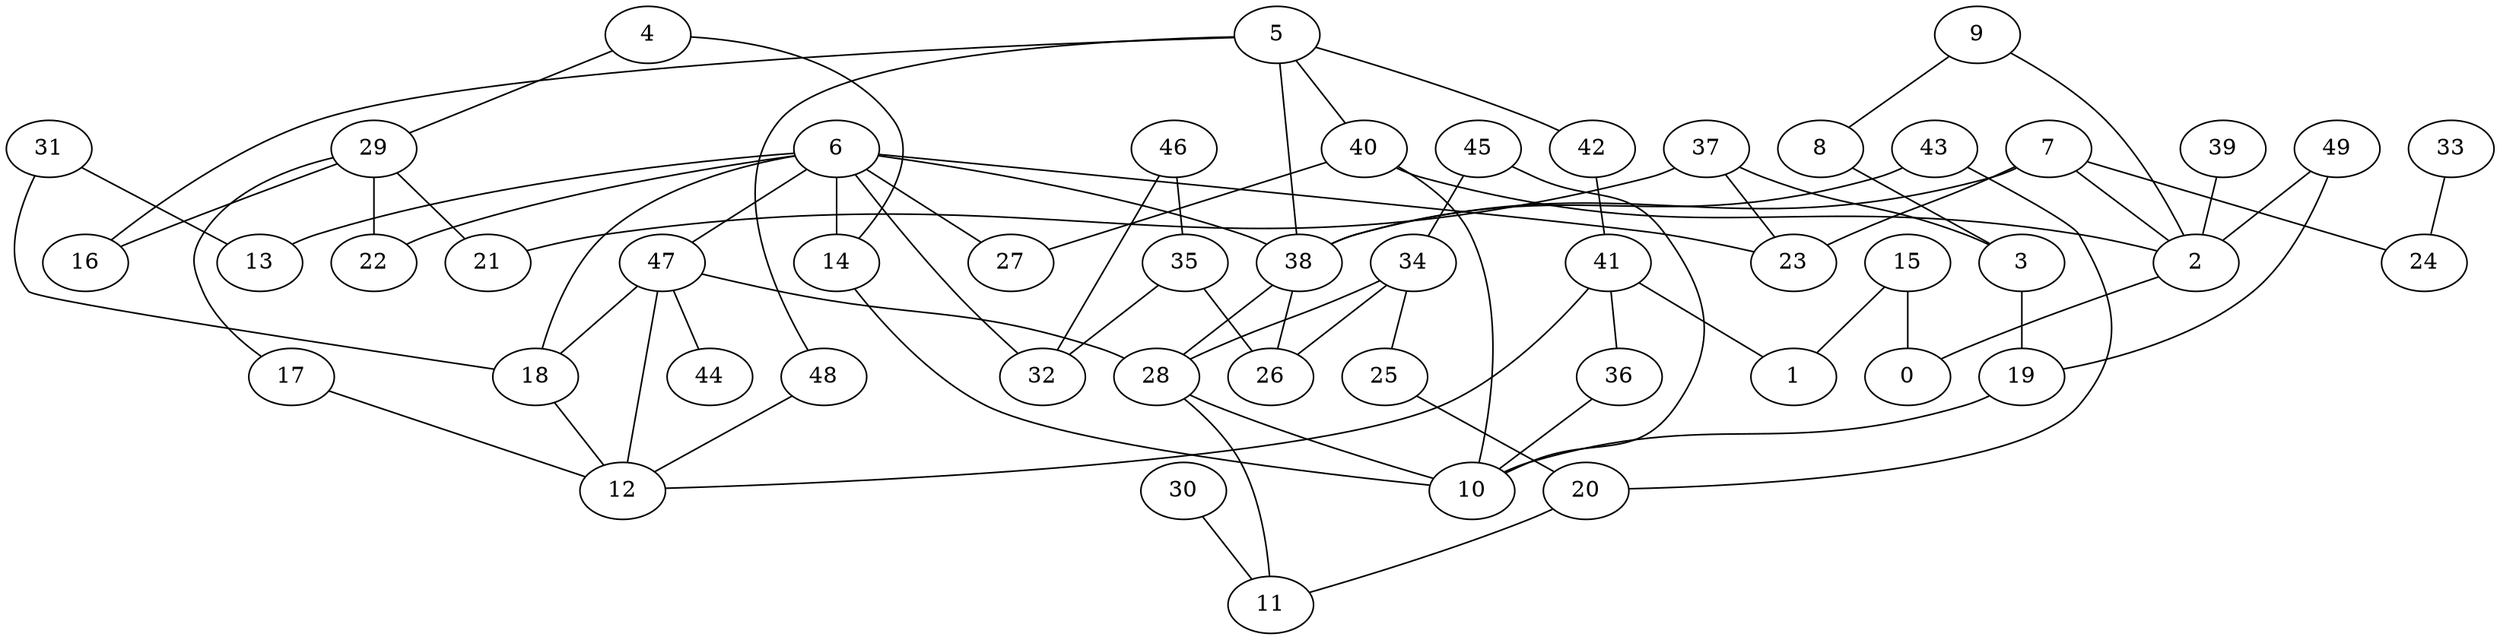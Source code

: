 digraph GG_graph {

subgraph G_graph {
edge [color = black]
"31" -> "13" [dir = none]
"4" -> "29" [dir = none]
"33" -> "24" [dir = none]
"29" -> "17" [dir = none]
"15" -> "1" [dir = none]
"15" -> "0" [dir = none]
"43" -> "38" [dir = none]
"25" -> "20" [dir = none]
"2" -> "0" [dir = none]
"37" -> "3" [dir = none]
"37" -> "21" [dir = none]
"37" -> "23" [dir = none]
"39" -> "2" [dir = none]
"48" -> "12" [dir = none]
"47" -> "44" [dir = none]
"47" -> "12" [dir = none]
"47" -> "18" [dir = none]
"28" -> "10" [dir = none]
"28" -> "11" [dir = none]
"46" -> "35" [dir = none]
"46" -> "32" [dir = none]
"17" -> "12" [dir = none]
"38" -> "26" [dir = none]
"38" -> "28" [dir = none]
"45" -> "34" [dir = none]
"30" -> "11" [dir = none]
"6" -> "13" [dir = none]
"6" -> "27" [dir = none]
"6" -> "14" [dir = none]
"6" -> "38" [dir = none]
"6" -> "32" [dir = none]
"6" -> "18" [dir = none]
"6" -> "22" [dir = none]
"6" -> "23" [dir = none]
"9" -> "8" [dir = none]
"9" -> "2" [dir = none]
"7" -> "24" [dir = none]
"7" -> "2" [dir = none]
"7" -> "23" [dir = none]
"49" -> "19" [dir = none]
"49" -> "2" [dir = none]
"42" -> "41" [dir = none]
"5" -> "16" [dir = none]
"5" -> "40" [dir = none]
"5" -> "42" [dir = none]
"5" -> "38" [dir = none]
"20" -> "11" [dir = none]
"34" -> "28" [dir = none]
"36" -> "10" [dir = none]
"41" -> "36" [dir = none]
"40" -> "27" [dir = none]
"6" -> "47" [dir = none]
"40" -> "2" [dir = none]
"29" -> "16" [dir = none]
"41" -> "12" [dir = none]
"29" -> "22" [dir = none]
"5" -> "48" [dir = none]
"29" -> "21" [dir = none]
"7" -> "38" [dir = none]
"3" -> "19" [dir = none]
"40" -> "10" [dir = none]
"31" -> "18" [dir = none]
"41" -> "1" [dir = none]
"19" -> "10" [dir = none]
"47" -> "28" [dir = none]
"4" -> "14" [dir = none]
"18" -> "12" [dir = none]
"35" -> "32" [dir = none]
"14" -> "10" [dir = none]
"8" -> "3" [dir = none]
"35" -> "26" [dir = none]
"45" -> "10" [dir = none]
"43" -> "20" [dir = none]
"34" -> "26" [dir = none]
"34" -> "25" [dir = none]
}

}
